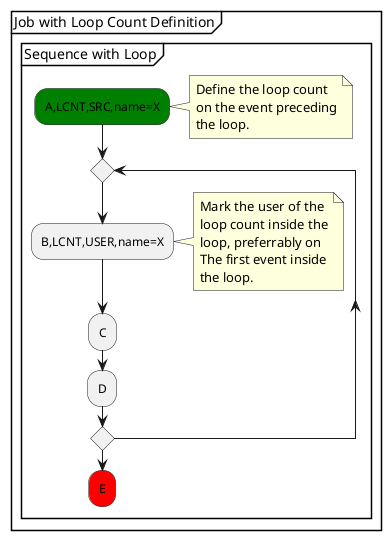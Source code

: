 @startuml
partition "Job with Loop Count Definition" {
  group "Sequence with Loop"
    #green:A,LCNT,SRC,name=X;
    note right 
      Define the loop count
      on the event preceding
      the loop.
    end note
    repeat
      :B,LCNT,USER,name=X;
      note right 
        Mark the user of the
        loop count inside the
        loop, preferrably on
        The first event inside
        the loop.
      end note
      :C;
      :D;
    repeat while
    #red:E;
end group
}
@enduml
